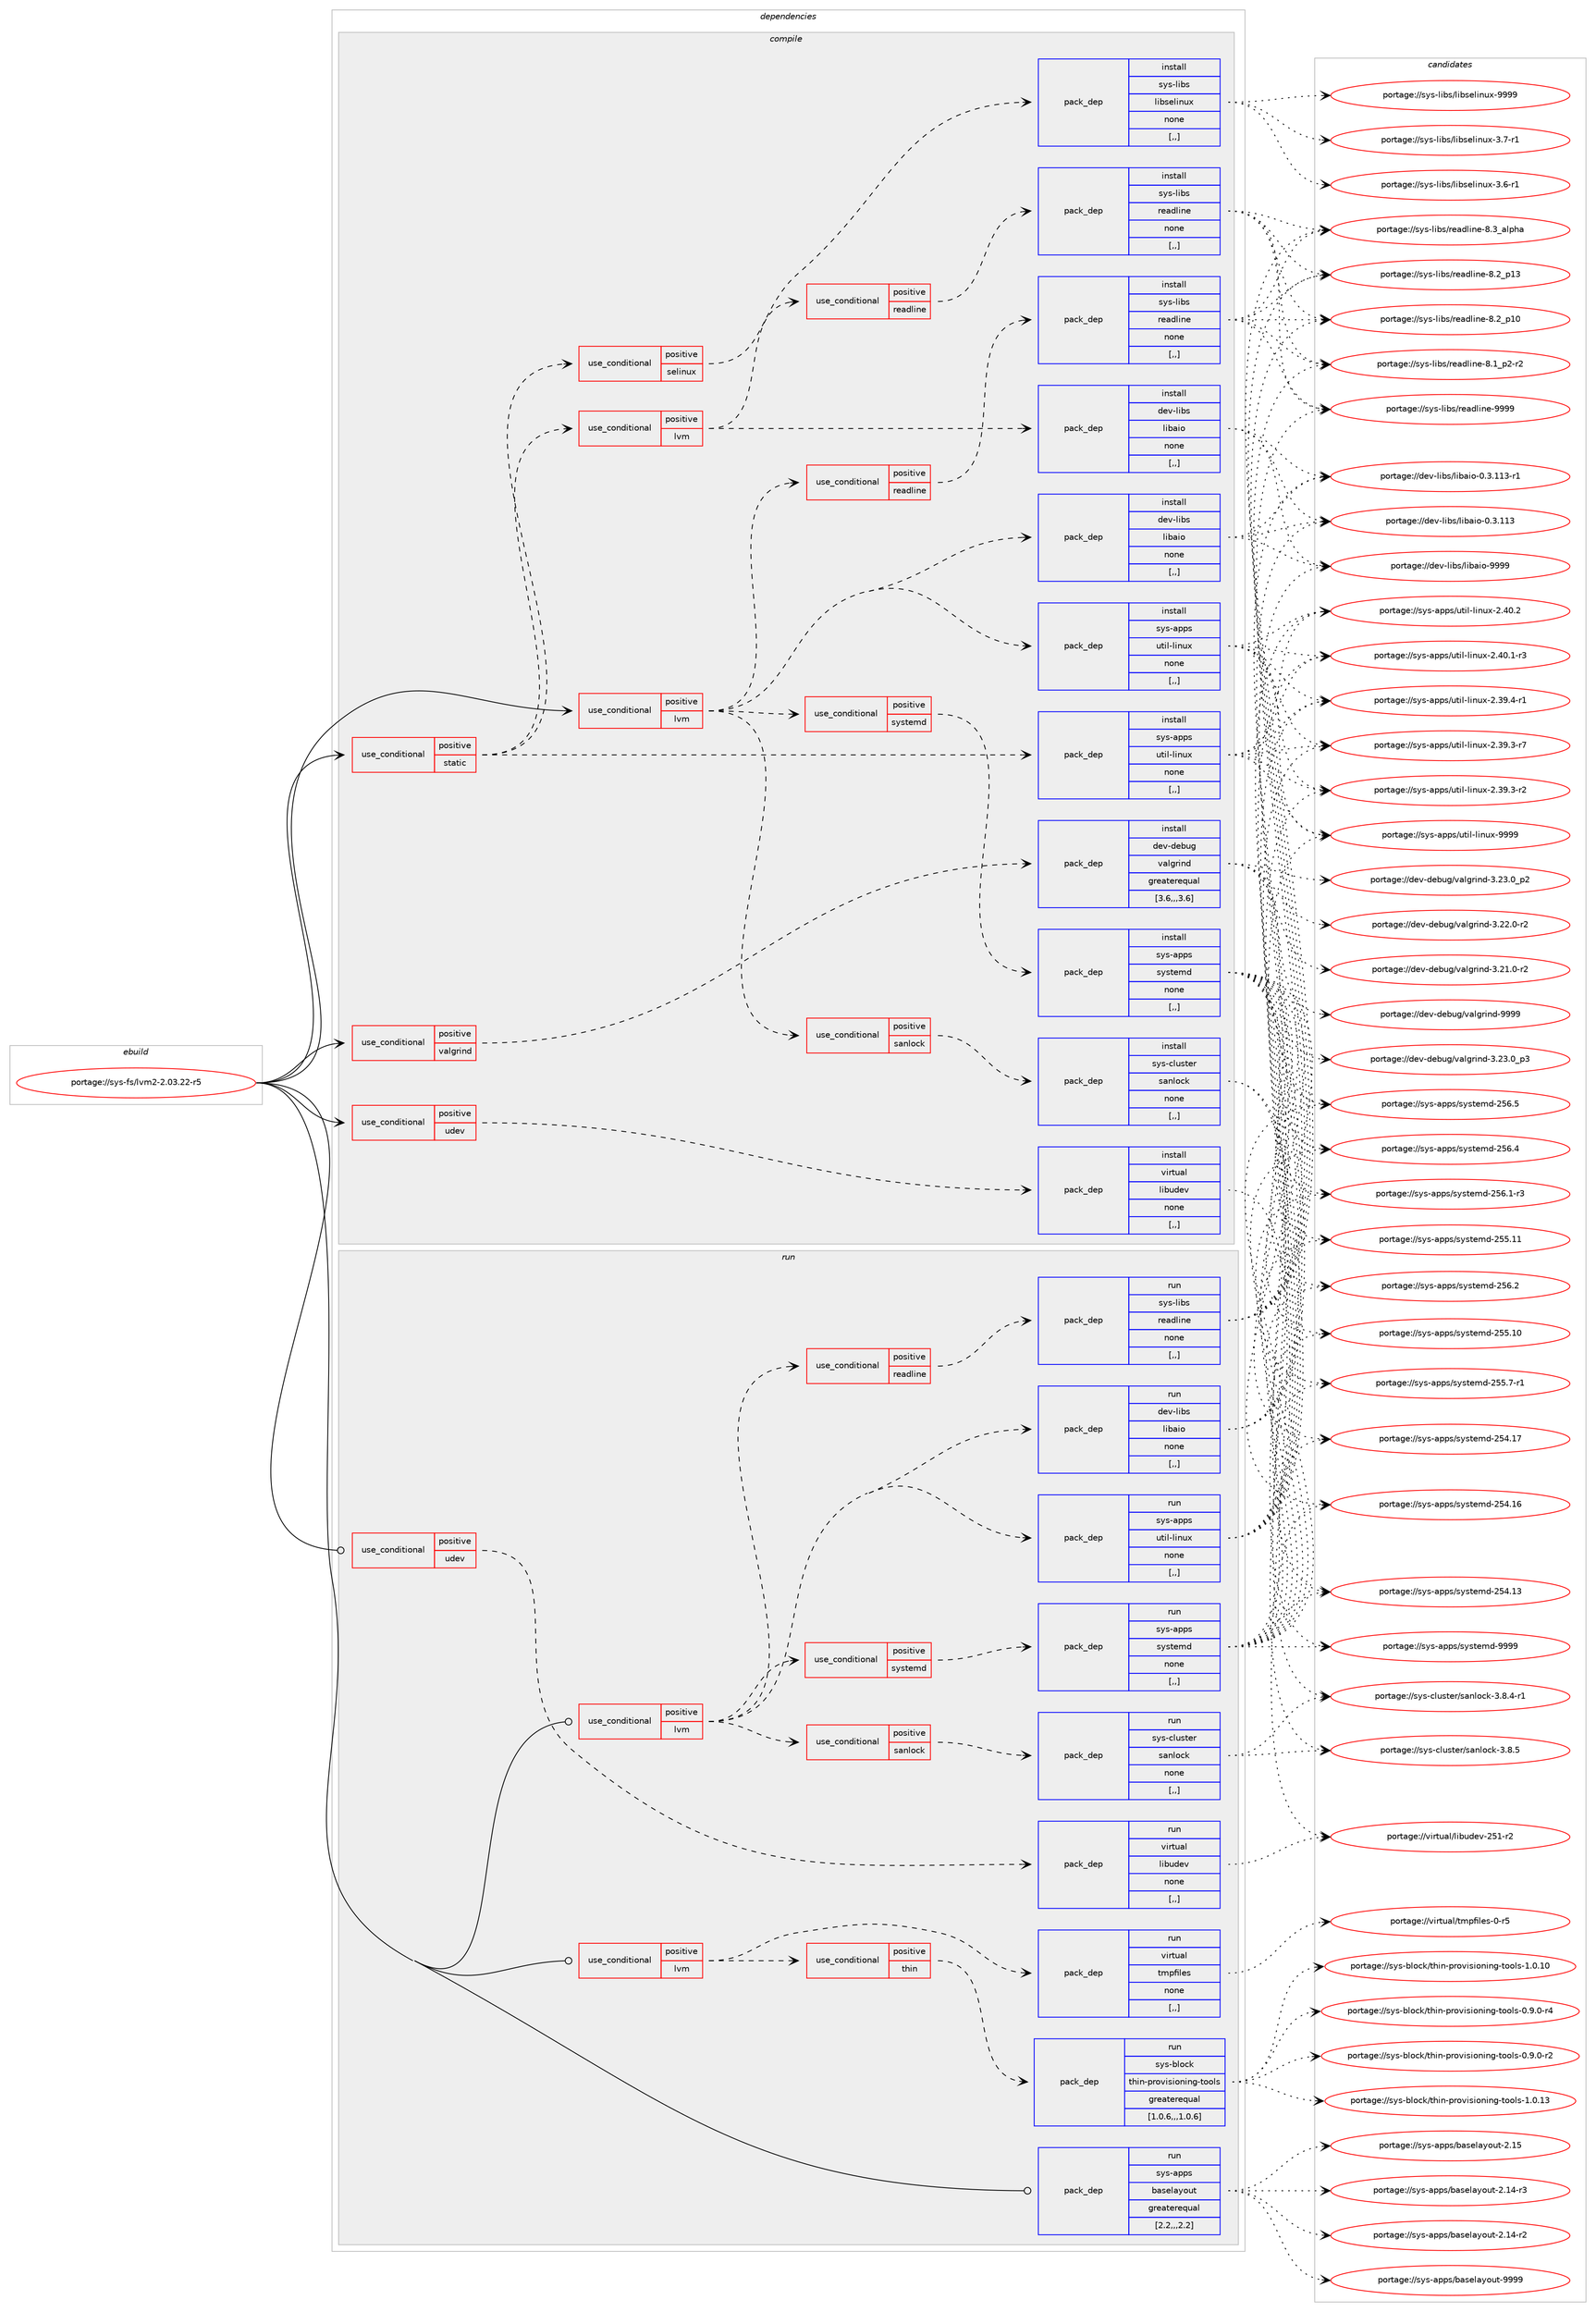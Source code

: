 digraph prolog {

# *************
# Graph options
# *************

newrank=true;
concentrate=true;
compound=true;
graph [rankdir=LR,fontname=Helvetica,fontsize=10,ranksep=1.5];#, ranksep=2.5, nodesep=0.2];
edge  [arrowhead=vee];
node  [fontname=Helvetica,fontsize=10];

# **********
# The ebuild
# **********

subgraph cluster_leftcol {
color=gray;
label=<<i>ebuild</i>>;
id [label="portage://sys-fs/lvm2-2.03.22-r5", color=red, width=4, href="../sys-fs/lvm2-2.03.22-r5.svg"];
}

# ****************
# The dependencies
# ****************

subgraph cluster_midcol {
color=gray;
label=<<i>dependencies</i>>;
subgraph cluster_compile {
fillcolor="#eeeeee";
style=filled;
label=<<i>compile</i>>;
subgraph cond9781 {
dependency26101 [label=<<TABLE BORDER="0" CELLBORDER="1" CELLSPACING="0" CELLPADDING="4"><TR><TD ROWSPAN="3" CELLPADDING="10">use_conditional</TD></TR><TR><TD>positive</TD></TR><TR><TD>lvm</TD></TR></TABLE>>, shape=none, color=red];
subgraph pack16239 {
dependency26102 [label=<<TABLE BORDER="0" CELLBORDER="1" CELLSPACING="0" CELLPADDING="4" WIDTH="220"><TR><TD ROWSPAN="6" CELLPADDING="30">pack_dep</TD></TR><TR><TD WIDTH="110">install</TD></TR><TR><TD>dev-libs</TD></TR><TR><TD>libaio</TD></TR><TR><TD>none</TD></TR><TR><TD>[,,]</TD></TR></TABLE>>, shape=none, color=blue];
}
dependency26101:e -> dependency26102:w [weight=20,style="dashed",arrowhead="vee"];
subgraph pack16240 {
dependency26103 [label=<<TABLE BORDER="0" CELLBORDER="1" CELLSPACING="0" CELLPADDING="4" WIDTH="220"><TR><TD ROWSPAN="6" CELLPADDING="30">pack_dep</TD></TR><TR><TD WIDTH="110">install</TD></TR><TR><TD>sys-apps</TD></TR><TR><TD>util-linux</TD></TR><TR><TD>none</TD></TR><TR><TD>[,,]</TD></TR></TABLE>>, shape=none, color=blue];
}
dependency26101:e -> dependency26103:w [weight=20,style="dashed",arrowhead="vee"];
subgraph cond9782 {
dependency26104 [label=<<TABLE BORDER="0" CELLBORDER="1" CELLSPACING="0" CELLPADDING="4"><TR><TD ROWSPAN="3" CELLPADDING="10">use_conditional</TD></TR><TR><TD>positive</TD></TR><TR><TD>readline</TD></TR></TABLE>>, shape=none, color=red];
subgraph pack16241 {
dependency26105 [label=<<TABLE BORDER="0" CELLBORDER="1" CELLSPACING="0" CELLPADDING="4" WIDTH="220"><TR><TD ROWSPAN="6" CELLPADDING="30">pack_dep</TD></TR><TR><TD WIDTH="110">install</TD></TR><TR><TD>sys-libs</TD></TR><TR><TD>readline</TD></TR><TR><TD>none</TD></TR><TR><TD>[,,]</TD></TR></TABLE>>, shape=none, color=blue];
}
dependency26104:e -> dependency26105:w [weight=20,style="dashed",arrowhead="vee"];
}
dependency26101:e -> dependency26104:w [weight=20,style="dashed",arrowhead="vee"];
subgraph cond9783 {
dependency26106 [label=<<TABLE BORDER="0" CELLBORDER="1" CELLSPACING="0" CELLPADDING="4"><TR><TD ROWSPAN="3" CELLPADDING="10">use_conditional</TD></TR><TR><TD>positive</TD></TR><TR><TD>sanlock</TD></TR></TABLE>>, shape=none, color=red];
subgraph pack16242 {
dependency26107 [label=<<TABLE BORDER="0" CELLBORDER="1" CELLSPACING="0" CELLPADDING="4" WIDTH="220"><TR><TD ROWSPAN="6" CELLPADDING="30">pack_dep</TD></TR><TR><TD WIDTH="110">install</TD></TR><TR><TD>sys-cluster</TD></TR><TR><TD>sanlock</TD></TR><TR><TD>none</TD></TR><TR><TD>[,,]</TD></TR></TABLE>>, shape=none, color=blue];
}
dependency26106:e -> dependency26107:w [weight=20,style="dashed",arrowhead="vee"];
}
dependency26101:e -> dependency26106:w [weight=20,style="dashed",arrowhead="vee"];
subgraph cond9784 {
dependency26108 [label=<<TABLE BORDER="0" CELLBORDER="1" CELLSPACING="0" CELLPADDING="4"><TR><TD ROWSPAN="3" CELLPADDING="10">use_conditional</TD></TR><TR><TD>positive</TD></TR><TR><TD>systemd</TD></TR></TABLE>>, shape=none, color=red];
subgraph pack16243 {
dependency26109 [label=<<TABLE BORDER="0" CELLBORDER="1" CELLSPACING="0" CELLPADDING="4" WIDTH="220"><TR><TD ROWSPAN="6" CELLPADDING="30">pack_dep</TD></TR><TR><TD WIDTH="110">install</TD></TR><TR><TD>sys-apps</TD></TR><TR><TD>systemd</TD></TR><TR><TD>none</TD></TR><TR><TD>[,,]</TD></TR></TABLE>>, shape=none, color=blue];
}
dependency26108:e -> dependency26109:w [weight=20,style="dashed",arrowhead="vee"];
}
dependency26101:e -> dependency26108:w [weight=20,style="dashed",arrowhead="vee"];
}
id:e -> dependency26101:w [weight=20,style="solid",arrowhead="vee"];
subgraph cond9785 {
dependency26110 [label=<<TABLE BORDER="0" CELLBORDER="1" CELLSPACING="0" CELLPADDING="4"><TR><TD ROWSPAN="3" CELLPADDING="10">use_conditional</TD></TR><TR><TD>positive</TD></TR><TR><TD>static</TD></TR></TABLE>>, shape=none, color=red];
subgraph pack16244 {
dependency26111 [label=<<TABLE BORDER="0" CELLBORDER="1" CELLSPACING="0" CELLPADDING="4" WIDTH="220"><TR><TD ROWSPAN="6" CELLPADDING="30">pack_dep</TD></TR><TR><TD WIDTH="110">install</TD></TR><TR><TD>sys-apps</TD></TR><TR><TD>util-linux</TD></TR><TR><TD>none</TD></TR><TR><TD>[,,]</TD></TR></TABLE>>, shape=none, color=blue];
}
dependency26110:e -> dependency26111:w [weight=20,style="dashed",arrowhead="vee"];
subgraph cond9786 {
dependency26112 [label=<<TABLE BORDER="0" CELLBORDER="1" CELLSPACING="0" CELLPADDING="4"><TR><TD ROWSPAN="3" CELLPADDING="10">use_conditional</TD></TR><TR><TD>positive</TD></TR><TR><TD>lvm</TD></TR></TABLE>>, shape=none, color=red];
subgraph pack16245 {
dependency26113 [label=<<TABLE BORDER="0" CELLBORDER="1" CELLSPACING="0" CELLPADDING="4" WIDTH="220"><TR><TD ROWSPAN="6" CELLPADDING="30">pack_dep</TD></TR><TR><TD WIDTH="110">install</TD></TR><TR><TD>dev-libs</TD></TR><TR><TD>libaio</TD></TR><TR><TD>none</TD></TR><TR><TD>[,,]</TD></TR></TABLE>>, shape=none, color=blue];
}
dependency26112:e -> dependency26113:w [weight=20,style="dashed",arrowhead="vee"];
subgraph cond9787 {
dependency26114 [label=<<TABLE BORDER="0" CELLBORDER="1" CELLSPACING="0" CELLPADDING="4"><TR><TD ROWSPAN="3" CELLPADDING="10">use_conditional</TD></TR><TR><TD>positive</TD></TR><TR><TD>readline</TD></TR></TABLE>>, shape=none, color=red];
subgraph pack16246 {
dependency26115 [label=<<TABLE BORDER="0" CELLBORDER="1" CELLSPACING="0" CELLPADDING="4" WIDTH="220"><TR><TD ROWSPAN="6" CELLPADDING="30">pack_dep</TD></TR><TR><TD WIDTH="110">install</TD></TR><TR><TD>sys-libs</TD></TR><TR><TD>readline</TD></TR><TR><TD>none</TD></TR><TR><TD>[,,]</TD></TR></TABLE>>, shape=none, color=blue];
}
dependency26114:e -> dependency26115:w [weight=20,style="dashed",arrowhead="vee"];
}
dependency26112:e -> dependency26114:w [weight=20,style="dashed",arrowhead="vee"];
}
dependency26110:e -> dependency26112:w [weight=20,style="dashed",arrowhead="vee"];
subgraph cond9788 {
dependency26116 [label=<<TABLE BORDER="0" CELLBORDER="1" CELLSPACING="0" CELLPADDING="4"><TR><TD ROWSPAN="3" CELLPADDING="10">use_conditional</TD></TR><TR><TD>positive</TD></TR><TR><TD>selinux</TD></TR></TABLE>>, shape=none, color=red];
subgraph pack16247 {
dependency26117 [label=<<TABLE BORDER="0" CELLBORDER="1" CELLSPACING="0" CELLPADDING="4" WIDTH="220"><TR><TD ROWSPAN="6" CELLPADDING="30">pack_dep</TD></TR><TR><TD WIDTH="110">install</TD></TR><TR><TD>sys-libs</TD></TR><TR><TD>libselinux</TD></TR><TR><TD>none</TD></TR><TR><TD>[,,]</TD></TR></TABLE>>, shape=none, color=blue];
}
dependency26116:e -> dependency26117:w [weight=20,style="dashed",arrowhead="vee"];
}
dependency26110:e -> dependency26116:w [weight=20,style="dashed",arrowhead="vee"];
}
id:e -> dependency26110:w [weight=20,style="solid",arrowhead="vee"];
subgraph cond9789 {
dependency26118 [label=<<TABLE BORDER="0" CELLBORDER="1" CELLSPACING="0" CELLPADDING="4"><TR><TD ROWSPAN="3" CELLPADDING="10">use_conditional</TD></TR><TR><TD>positive</TD></TR><TR><TD>udev</TD></TR></TABLE>>, shape=none, color=red];
subgraph pack16248 {
dependency26119 [label=<<TABLE BORDER="0" CELLBORDER="1" CELLSPACING="0" CELLPADDING="4" WIDTH="220"><TR><TD ROWSPAN="6" CELLPADDING="30">pack_dep</TD></TR><TR><TD WIDTH="110">install</TD></TR><TR><TD>virtual</TD></TR><TR><TD>libudev</TD></TR><TR><TD>none</TD></TR><TR><TD>[,,]</TD></TR></TABLE>>, shape=none, color=blue];
}
dependency26118:e -> dependency26119:w [weight=20,style="dashed",arrowhead="vee"];
}
id:e -> dependency26118:w [weight=20,style="solid",arrowhead="vee"];
subgraph cond9790 {
dependency26120 [label=<<TABLE BORDER="0" CELLBORDER="1" CELLSPACING="0" CELLPADDING="4"><TR><TD ROWSPAN="3" CELLPADDING="10">use_conditional</TD></TR><TR><TD>positive</TD></TR><TR><TD>valgrind</TD></TR></TABLE>>, shape=none, color=red];
subgraph pack16249 {
dependency26121 [label=<<TABLE BORDER="0" CELLBORDER="1" CELLSPACING="0" CELLPADDING="4" WIDTH="220"><TR><TD ROWSPAN="6" CELLPADDING="30">pack_dep</TD></TR><TR><TD WIDTH="110">install</TD></TR><TR><TD>dev-debug</TD></TR><TR><TD>valgrind</TD></TR><TR><TD>greaterequal</TD></TR><TR><TD>[3.6,,,3.6]</TD></TR></TABLE>>, shape=none, color=blue];
}
dependency26120:e -> dependency26121:w [weight=20,style="dashed",arrowhead="vee"];
}
id:e -> dependency26120:w [weight=20,style="solid",arrowhead="vee"];
}
subgraph cluster_compileandrun {
fillcolor="#eeeeee";
style=filled;
label=<<i>compile and run</i>>;
}
subgraph cluster_run {
fillcolor="#eeeeee";
style=filled;
label=<<i>run</i>>;
subgraph cond9791 {
dependency26122 [label=<<TABLE BORDER="0" CELLBORDER="1" CELLSPACING="0" CELLPADDING="4"><TR><TD ROWSPAN="3" CELLPADDING="10">use_conditional</TD></TR><TR><TD>positive</TD></TR><TR><TD>lvm</TD></TR></TABLE>>, shape=none, color=red];
subgraph pack16250 {
dependency26123 [label=<<TABLE BORDER="0" CELLBORDER="1" CELLSPACING="0" CELLPADDING="4" WIDTH="220"><TR><TD ROWSPAN="6" CELLPADDING="30">pack_dep</TD></TR><TR><TD WIDTH="110">run</TD></TR><TR><TD>dev-libs</TD></TR><TR><TD>libaio</TD></TR><TR><TD>none</TD></TR><TR><TD>[,,]</TD></TR></TABLE>>, shape=none, color=blue];
}
dependency26122:e -> dependency26123:w [weight=20,style="dashed",arrowhead="vee"];
subgraph pack16251 {
dependency26124 [label=<<TABLE BORDER="0" CELLBORDER="1" CELLSPACING="0" CELLPADDING="4" WIDTH="220"><TR><TD ROWSPAN="6" CELLPADDING="30">pack_dep</TD></TR><TR><TD WIDTH="110">run</TD></TR><TR><TD>sys-apps</TD></TR><TR><TD>util-linux</TD></TR><TR><TD>none</TD></TR><TR><TD>[,,]</TD></TR></TABLE>>, shape=none, color=blue];
}
dependency26122:e -> dependency26124:w [weight=20,style="dashed",arrowhead="vee"];
subgraph cond9792 {
dependency26125 [label=<<TABLE BORDER="0" CELLBORDER="1" CELLSPACING="0" CELLPADDING="4"><TR><TD ROWSPAN="3" CELLPADDING="10">use_conditional</TD></TR><TR><TD>positive</TD></TR><TR><TD>readline</TD></TR></TABLE>>, shape=none, color=red];
subgraph pack16252 {
dependency26126 [label=<<TABLE BORDER="0" CELLBORDER="1" CELLSPACING="0" CELLPADDING="4" WIDTH="220"><TR><TD ROWSPAN="6" CELLPADDING="30">pack_dep</TD></TR><TR><TD WIDTH="110">run</TD></TR><TR><TD>sys-libs</TD></TR><TR><TD>readline</TD></TR><TR><TD>none</TD></TR><TR><TD>[,,]</TD></TR></TABLE>>, shape=none, color=blue];
}
dependency26125:e -> dependency26126:w [weight=20,style="dashed",arrowhead="vee"];
}
dependency26122:e -> dependency26125:w [weight=20,style="dashed",arrowhead="vee"];
subgraph cond9793 {
dependency26127 [label=<<TABLE BORDER="0" CELLBORDER="1" CELLSPACING="0" CELLPADDING="4"><TR><TD ROWSPAN="3" CELLPADDING="10">use_conditional</TD></TR><TR><TD>positive</TD></TR><TR><TD>sanlock</TD></TR></TABLE>>, shape=none, color=red];
subgraph pack16253 {
dependency26128 [label=<<TABLE BORDER="0" CELLBORDER="1" CELLSPACING="0" CELLPADDING="4" WIDTH="220"><TR><TD ROWSPAN="6" CELLPADDING="30">pack_dep</TD></TR><TR><TD WIDTH="110">run</TD></TR><TR><TD>sys-cluster</TD></TR><TR><TD>sanlock</TD></TR><TR><TD>none</TD></TR><TR><TD>[,,]</TD></TR></TABLE>>, shape=none, color=blue];
}
dependency26127:e -> dependency26128:w [weight=20,style="dashed",arrowhead="vee"];
}
dependency26122:e -> dependency26127:w [weight=20,style="dashed",arrowhead="vee"];
subgraph cond9794 {
dependency26129 [label=<<TABLE BORDER="0" CELLBORDER="1" CELLSPACING="0" CELLPADDING="4"><TR><TD ROWSPAN="3" CELLPADDING="10">use_conditional</TD></TR><TR><TD>positive</TD></TR><TR><TD>systemd</TD></TR></TABLE>>, shape=none, color=red];
subgraph pack16254 {
dependency26130 [label=<<TABLE BORDER="0" CELLBORDER="1" CELLSPACING="0" CELLPADDING="4" WIDTH="220"><TR><TD ROWSPAN="6" CELLPADDING="30">pack_dep</TD></TR><TR><TD WIDTH="110">run</TD></TR><TR><TD>sys-apps</TD></TR><TR><TD>systemd</TD></TR><TR><TD>none</TD></TR><TR><TD>[,,]</TD></TR></TABLE>>, shape=none, color=blue];
}
dependency26129:e -> dependency26130:w [weight=20,style="dashed",arrowhead="vee"];
}
dependency26122:e -> dependency26129:w [weight=20,style="dashed",arrowhead="vee"];
}
id:e -> dependency26122:w [weight=20,style="solid",arrowhead="odot"];
subgraph cond9795 {
dependency26131 [label=<<TABLE BORDER="0" CELLBORDER="1" CELLSPACING="0" CELLPADDING="4"><TR><TD ROWSPAN="3" CELLPADDING="10">use_conditional</TD></TR><TR><TD>positive</TD></TR><TR><TD>lvm</TD></TR></TABLE>>, shape=none, color=red];
subgraph pack16255 {
dependency26132 [label=<<TABLE BORDER="0" CELLBORDER="1" CELLSPACING="0" CELLPADDING="4" WIDTH="220"><TR><TD ROWSPAN="6" CELLPADDING="30">pack_dep</TD></TR><TR><TD WIDTH="110">run</TD></TR><TR><TD>virtual</TD></TR><TR><TD>tmpfiles</TD></TR><TR><TD>none</TD></TR><TR><TD>[,,]</TD></TR></TABLE>>, shape=none, color=blue];
}
dependency26131:e -> dependency26132:w [weight=20,style="dashed",arrowhead="vee"];
subgraph cond9796 {
dependency26133 [label=<<TABLE BORDER="0" CELLBORDER="1" CELLSPACING="0" CELLPADDING="4"><TR><TD ROWSPAN="3" CELLPADDING="10">use_conditional</TD></TR><TR><TD>positive</TD></TR><TR><TD>thin</TD></TR></TABLE>>, shape=none, color=red];
subgraph pack16256 {
dependency26134 [label=<<TABLE BORDER="0" CELLBORDER="1" CELLSPACING="0" CELLPADDING="4" WIDTH="220"><TR><TD ROWSPAN="6" CELLPADDING="30">pack_dep</TD></TR><TR><TD WIDTH="110">run</TD></TR><TR><TD>sys-block</TD></TR><TR><TD>thin-provisioning-tools</TD></TR><TR><TD>greaterequal</TD></TR><TR><TD>[1.0.6,,,1.0.6]</TD></TR></TABLE>>, shape=none, color=blue];
}
dependency26133:e -> dependency26134:w [weight=20,style="dashed",arrowhead="vee"];
}
dependency26131:e -> dependency26133:w [weight=20,style="dashed",arrowhead="vee"];
}
id:e -> dependency26131:w [weight=20,style="solid",arrowhead="odot"];
subgraph cond9797 {
dependency26135 [label=<<TABLE BORDER="0" CELLBORDER="1" CELLSPACING="0" CELLPADDING="4"><TR><TD ROWSPAN="3" CELLPADDING="10">use_conditional</TD></TR><TR><TD>positive</TD></TR><TR><TD>udev</TD></TR></TABLE>>, shape=none, color=red];
subgraph pack16257 {
dependency26136 [label=<<TABLE BORDER="0" CELLBORDER="1" CELLSPACING="0" CELLPADDING="4" WIDTH="220"><TR><TD ROWSPAN="6" CELLPADDING="30">pack_dep</TD></TR><TR><TD WIDTH="110">run</TD></TR><TR><TD>virtual</TD></TR><TR><TD>libudev</TD></TR><TR><TD>none</TD></TR><TR><TD>[,,]</TD></TR></TABLE>>, shape=none, color=blue];
}
dependency26135:e -> dependency26136:w [weight=20,style="dashed",arrowhead="vee"];
}
id:e -> dependency26135:w [weight=20,style="solid",arrowhead="odot"];
subgraph pack16258 {
dependency26137 [label=<<TABLE BORDER="0" CELLBORDER="1" CELLSPACING="0" CELLPADDING="4" WIDTH="220"><TR><TD ROWSPAN="6" CELLPADDING="30">pack_dep</TD></TR><TR><TD WIDTH="110">run</TD></TR><TR><TD>sys-apps</TD></TR><TR><TD>baselayout</TD></TR><TR><TD>greaterequal</TD></TR><TR><TD>[2.2,,,2.2]</TD></TR></TABLE>>, shape=none, color=blue];
}
id:e -> dependency26137:w [weight=20,style="solid",arrowhead="odot"];
}
}

# **************
# The candidates
# **************

subgraph cluster_choices {
rank=same;
color=gray;
label=<<i>candidates</i>>;

subgraph choice16239 {
color=black;
nodesep=1;
choice10010111845108105981154710810598971051114557575757 [label="portage://dev-libs/libaio-9999", color=red, width=4,href="../dev-libs/libaio-9999.svg"];
choice100101118451081059811547108105989710511145484651464949514511449 [label="portage://dev-libs/libaio-0.3.113-r1", color=red, width=4,href="../dev-libs/libaio-0.3.113-r1.svg"];
choice10010111845108105981154710810598971051114548465146494951 [label="portage://dev-libs/libaio-0.3.113", color=red, width=4,href="../dev-libs/libaio-0.3.113.svg"];
dependency26102:e -> choice10010111845108105981154710810598971051114557575757:w [style=dotted,weight="100"];
dependency26102:e -> choice100101118451081059811547108105989710511145484651464949514511449:w [style=dotted,weight="100"];
dependency26102:e -> choice10010111845108105981154710810598971051114548465146494951:w [style=dotted,weight="100"];
}
subgraph choice16240 {
color=black;
nodesep=1;
choice115121115459711211211547117116105108451081051101171204557575757 [label="portage://sys-apps/util-linux-9999", color=red, width=4,href="../sys-apps/util-linux-9999.svg"];
choice1151211154597112112115471171161051084510810511011712045504652484650 [label="portage://sys-apps/util-linux-2.40.2", color=red, width=4,href="../sys-apps/util-linux-2.40.2.svg"];
choice11512111545971121121154711711610510845108105110117120455046524846494511451 [label="portage://sys-apps/util-linux-2.40.1-r3", color=red, width=4,href="../sys-apps/util-linux-2.40.1-r3.svg"];
choice11512111545971121121154711711610510845108105110117120455046515746524511449 [label="portage://sys-apps/util-linux-2.39.4-r1", color=red, width=4,href="../sys-apps/util-linux-2.39.4-r1.svg"];
choice11512111545971121121154711711610510845108105110117120455046515746514511455 [label="portage://sys-apps/util-linux-2.39.3-r7", color=red, width=4,href="../sys-apps/util-linux-2.39.3-r7.svg"];
choice11512111545971121121154711711610510845108105110117120455046515746514511450 [label="portage://sys-apps/util-linux-2.39.3-r2", color=red, width=4,href="../sys-apps/util-linux-2.39.3-r2.svg"];
dependency26103:e -> choice115121115459711211211547117116105108451081051101171204557575757:w [style=dotted,weight="100"];
dependency26103:e -> choice1151211154597112112115471171161051084510810511011712045504652484650:w [style=dotted,weight="100"];
dependency26103:e -> choice11512111545971121121154711711610510845108105110117120455046524846494511451:w [style=dotted,weight="100"];
dependency26103:e -> choice11512111545971121121154711711610510845108105110117120455046515746524511449:w [style=dotted,weight="100"];
dependency26103:e -> choice11512111545971121121154711711610510845108105110117120455046515746514511455:w [style=dotted,weight="100"];
dependency26103:e -> choice11512111545971121121154711711610510845108105110117120455046515746514511450:w [style=dotted,weight="100"];
}
subgraph choice16241 {
color=black;
nodesep=1;
choice115121115451081059811547114101971001081051101014557575757 [label="portage://sys-libs/readline-9999", color=red, width=4,href="../sys-libs/readline-9999.svg"];
choice1151211154510810598115471141019710010810511010145564651959710811210497 [label="portage://sys-libs/readline-8.3_alpha", color=red, width=4,href="../sys-libs/readline-8.3_alpha.svg"];
choice1151211154510810598115471141019710010810511010145564650951124951 [label="portage://sys-libs/readline-8.2_p13", color=red, width=4,href="../sys-libs/readline-8.2_p13.svg"];
choice1151211154510810598115471141019710010810511010145564650951124948 [label="portage://sys-libs/readline-8.2_p10", color=red, width=4,href="../sys-libs/readline-8.2_p10.svg"];
choice115121115451081059811547114101971001081051101014556464995112504511450 [label="portage://sys-libs/readline-8.1_p2-r2", color=red, width=4,href="../sys-libs/readline-8.1_p2-r2.svg"];
dependency26105:e -> choice115121115451081059811547114101971001081051101014557575757:w [style=dotted,weight="100"];
dependency26105:e -> choice1151211154510810598115471141019710010810511010145564651959710811210497:w [style=dotted,weight="100"];
dependency26105:e -> choice1151211154510810598115471141019710010810511010145564650951124951:w [style=dotted,weight="100"];
dependency26105:e -> choice1151211154510810598115471141019710010810511010145564650951124948:w [style=dotted,weight="100"];
dependency26105:e -> choice115121115451081059811547114101971001081051101014556464995112504511450:w [style=dotted,weight="100"];
}
subgraph choice16242 {
color=black;
nodesep=1;
choice1151211154599108117115116101114471159711010811199107455146564653 [label="portage://sys-cluster/sanlock-3.8.5", color=red, width=4,href="../sys-cluster/sanlock-3.8.5.svg"];
choice11512111545991081171151161011144711597110108111991074551465646524511449 [label="portage://sys-cluster/sanlock-3.8.4-r1", color=red, width=4,href="../sys-cluster/sanlock-3.8.4-r1.svg"];
dependency26107:e -> choice1151211154599108117115116101114471159711010811199107455146564653:w [style=dotted,weight="100"];
dependency26107:e -> choice11512111545991081171151161011144711597110108111991074551465646524511449:w [style=dotted,weight="100"];
}
subgraph choice16243 {
color=black;
nodesep=1;
choice1151211154597112112115471151211151161011091004557575757 [label="portage://sys-apps/systemd-9999", color=red, width=4,href="../sys-apps/systemd-9999.svg"];
choice115121115459711211211547115121115116101109100455053544653 [label="portage://sys-apps/systemd-256.5", color=red, width=4,href="../sys-apps/systemd-256.5.svg"];
choice115121115459711211211547115121115116101109100455053544652 [label="portage://sys-apps/systemd-256.4", color=red, width=4,href="../sys-apps/systemd-256.4.svg"];
choice115121115459711211211547115121115116101109100455053544650 [label="portage://sys-apps/systemd-256.2", color=red, width=4,href="../sys-apps/systemd-256.2.svg"];
choice1151211154597112112115471151211151161011091004550535446494511451 [label="portage://sys-apps/systemd-256.1-r3", color=red, width=4,href="../sys-apps/systemd-256.1-r3.svg"];
choice11512111545971121121154711512111511610110910045505353464949 [label="portage://sys-apps/systemd-255.11", color=red, width=4,href="../sys-apps/systemd-255.11.svg"];
choice11512111545971121121154711512111511610110910045505353464948 [label="portage://sys-apps/systemd-255.10", color=red, width=4,href="../sys-apps/systemd-255.10.svg"];
choice1151211154597112112115471151211151161011091004550535346554511449 [label="portage://sys-apps/systemd-255.7-r1", color=red, width=4,href="../sys-apps/systemd-255.7-r1.svg"];
choice11512111545971121121154711512111511610110910045505352464955 [label="portage://sys-apps/systemd-254.17", color=red, width=4,href="../sys-apps/systemd-254.17.svg"];
choice11512111545971121121154711512111511610110910045505352464954 [label="portage://sys-apps/systemd-254.16", color=red, width=4,href="../sys-apps/systemd-254.16.svg"];
choice11512111545971121121154711512111511610110910045505352464951 [label="portage://sys-apps/systemd-254.13", color=red, width=4,href="../sys-apps/systemd-254.13.svg"];
dependency26109:e -> choice1151211154597112112115471151211151161011091004557575757:w [style=dotted,weight="100"];
dependency26109:e -> choice115121115459711211211547115121115116101109100455053544653:w [style=dotted,weight="100"];
dependency26109:e -> choice115121115459711211211547115121115116101109100455053544652:w [style=dotted,weight="100"];
dependency26109:e -> choice115121115459711211211547115121115116101109100455053544650:w [style=dotted,weight="100"];
dependency26109:e -> choice1151211154597112112115471151211151161011091004550535446494511451:w [style=dotted,weight="100"];
dependency26109:e -> choice11512111545971121121154711512111511610110910045505353464949:w [style=dotted,weight="100"];
dependency26109:e -> choice11512111545971121121154711512111511610110910045505353464948:w [style=dotted,weight="100"];
dependency26109:e -> choice1151211154597112112115471151211151161011091004550535346554511449:w [style=dotted,weight="100"];
dependency26109:e -> choice11512111545971121121154711512111511610110910045505352464955:w [style=dotted,weight="100"];
dependency26109:e -> choice11512111545971121121154711512111511610110910045505352464954:w [style=dotted,weight="100"];
dependency26109:e -> choice11512111545971121121154711512111511610110910045505352464951:w [style=dotted,weight="100"];
}
subgraph choice16244 {
color=black;
nodesep=1;
choice115121115459711211211547117116105108451081051101171204557575757 [label="portage://sys-apps/util-linux-9999", color=red, width=4,href="../sys-apps/util-linux-9999.svg"];
choice1151211154597112112115471171161051084510810511011712045504652484650 [label="portage://sys-apps/util-linux-2.40.2", color=red, width=4,href="../sys-apps/util-linux-2.40.2.svg"];
choice11512111545971121121154711711610510845108105110117120455046524846494511451 [label="portage://sys-apps/util-linux-2.40.1-r3", color=red, width=4,href="../sys-apps/util-linux-2.40.1-r3.svg"];
choice11512111545971121121154711711610510845108105110117120455046515746524511449 [label="portage://sys-apps/util-linux-2.39.4-r1", color=red, width=4,href="../sys-apps/util-linux-2.39.4-r1.svg"];
choice11512111545971121121154711711610510845108105110117120455046515746514511455 [label="portage://sys-apps/util-linux-2.39.3-r7", color=red, width=4,href="../sys-apps/util-linux-2.39.3-r7.svg"];
choice11512111545971121121154711711610510845108105110117120455046515746514511450 [label="portage://sys-apps/util-linux-2.39.3-r2", color=red, width=4,href="../sys-apps/util-linux-2.39.3-r2.svg"];
dependency26111:e -> choice115121115459711211211547117116105108451081051101171204557575757:w [style=dotted,weight="100"];
dependency26111:e -> choice1151211154597112112115471171161051084510810511011712045504652484650:w [style=dotted,weight="100"];
dependency26111:e -> choice11512111545971121121154711711610510845108105110117120455046524846494511451:w [style=dotted,weight="100"];
dependency26111:e -> choice11512111545971121121154711711610510845108105110117120455046515746524511449:w [style=dotted,weight="100"];
dependency26111:e -> choice11512111545971121121154711711610510845108105110117120455046515746514511455:w [style=dotted,weight="100"];
dependency26111:e -> choice11512111545971121121154711711610510845108105110117120455046515746514511450:w [style=dotted,weight="100"];
}
subgraph choice16245 {
color=black;
nodesep=1;
choice10010111845108105981154710810598971051114557575757 [label="portage://dev-libs/libaio-9999", color=red, width=4,href="../dev-libs/libaio-9999.svg"];
choice100101118451081059811547108105989710511145484651464949514511449 [label="portage://dev-libs/libaio-0.3.113-r1", color=red, width=4,href="../dev-libs/libaio-0.3.113-r1.svg"];
choice10010111845108105981154710810598971051114548465146494951 [label="portage://dev-libs/libaio-0.3.113", color=red, width=4,href="../dev-libs/libaio-0.3.113.svg"];
dependency26113:e -> choice10010111845108105981154710810598971051114557575757:w [style=dotted,weight="100"];
dependency26113:e -> choice100101118451081059811547108105989710511145484651464949514511449:w [style=dotted,weight="100"];
dependency26113:e -> choice10010111845108105981154710810598971051114548465146494951:w [style=dotted,weight="100"];
}
subgraph choice16246 {
color=black;
nodesep=1;
choice115121115451081059811547114101971001081051101014557575757 [label="portage://sys-libs/readline-9999", color=red, width=4,href="../sys-libs/readline-9999.svg"];
choice1151211154510810598115471141019710010810511010145564651959710811210497 [label="portage://sys-libs/readline-8.3_alpha", color=red, width=4,href="../sys-libs/readline-8.3_alpha.svg"];
choice1151211154510810598115471141019710010810511010145564650951124951 [label="portage://sys-libs/readline-8.2_p13", color=red, width=4,href="../sys-libs/readline-8.2_p13.svg"];
choice1151211154510810598115471141019710010810511010145564650951124948 [label="portage://sys-libs/readline-8.2_p10", color=red, width=4,href="../sys-libs/readline-8.2_p10.svg"];
choice115121115451081059811547114101971001081051101014556464995112504511450 [label="portage://sys-libs/readline-8.1_p2-r2", color=red, width=4,href="../sys-libs/readline-8.1_p2-r2.svg"];
dependency26115:e -> choice115121115451081059811547114101971001081051101014557575757:w [style=dotted,weight="100"];
dependency26115:e -> choice1151211154510810598115471141019710010810511010145564651959710811210497:w [style=dotted,weight="100"];
dependency26115:e -> choice1151211154510810598115471141019710010810511010145564650951124951:w [style=dotted,weight="100"];
dependency26115:e -> choice1151211154510810598115471141019710010810511010145564650951124948:w [style=dotted,weight="100"];
dependency26115:e -> choice115121115451081059811547114101971001081051101014556464995112504511450:w [style=dotted,weight="100"];
}
subgraph choice16247 {
color=black;
nodesep=1;
choice115121115451081059811547108105981151011081051101171204557575757 [label="portage://sys-libs/libselinux-9999", color=red, width=4,href="../sys-libs/libselinux-9999.svg"];
choice11512111545108105981154710810598115101108105110117120455146554511449 [label="portage://sys-libs/libselinux-3.7-r1", color=red, width=4,href="../sys-libs/libselinux-3.7-r1.svg"];
choice11512111545108105981154710810598115101108105110117120455146544511449 [label="portage://sys-libs/libselinux-3.6-r1", color=red, width=4,href="../sys-libs/libselinux-3.6-r1.svg"];
dependency26117:e -> choice115121115451081059811547108105981151011081051101171204557575757:w [style=dotted,weight="100"];
dependency26117:e -> choice11512111545108105981154710810598115101108105110117120455146554511449:w [style=dotted,weight="100"];
dependency26117:e -> choice11512111545108105981154710810598115101108105110117120455146544511449:w [style=dotted,weight="100"];
}
subgraph choice16248 {
color=black;
nodesep=1;
choice118105114116117971084710810598117100101118455053494511450 [label="portage://virtual/libudev-251-r2", color=red, width=4,href="../virtual/libudev-251-r2.svg"];
dependency26119:e -> choice118105114116117971084710810598117100101118455053494511450:w [style=dotted,weight="100"];
}
subgraph choice16249 {
color=black;
nodesep=1;
choice100101118451001019811710347118971081031141051101004557575757 [label="portage://dev-debug/valgrind-9999", color=red, width=4,href="../dev-debug/valgrind-9999.svg"];
choice10010111845100101981171034711897108103114105110100455146505146489511251 [label="portage://dev-debug/valgrind-3.23.0_p3", color=red, width=4,href="../dev-debug/valgrind-3.23.0_p3.svg"];
choice10010111845100101981171034711897108103114105110100455146505146489511250 [label="portage://dev-debug/valgrind-3.23.0_p2", color=red, width=4,href="../dev-debug/valgrind-3.23.0_p2.svg"];
choice10010111845100101981171034711897108103114105110100455146505046484511450 [label="portage://dev-debug/valgrind-3.22.0-r2", color=red, width=4,href="../dev-debug/valgrind-3.22.0-r2.svg"];
choice10010111845100101981171034711897108103114105110100455146504946484511450 [label="portage://dev-debug/valgrind-3.21.0-r2", color=red, width=4,href="../dev-debug/valgrind-3.21.0-r2.svg"];
dependency26121:e -> choice100101118451001019811710347118971081031141051101004557575757:w [style=dotted,weight="100"];
dependency26121:e -> choice10010111845100101981171034711897108103114105110100455146505146489511251:w [style=dotted,weight="100"];
dependency26121:e -> choice10010111845100101981171034711897108103114105110100455146505146489511250:w [style=dotted,weight="100"];
dependency26121:e -> choice10010111845100101981171034711897108103114105110100455146505046484511450:w [style=dotted,weight="100"];
dependency26121:e -> choice10010111845100101981171034711897108103114105110100455146504946484511450:w [style=dotted,weight="100"];
}
subgraph choice16250 {
color=black;
nodesep=1;
choice10010111845108105981154710810598971051114557575757 [label="portage://dev-libs/libaio-9999", color=red, width=4,href="../dev-libs/libaio-9999.svg"];
choice100101118451081059811547108105989710511145484651464949514511449 [label="portage://dev-libs/libaio-0.3.113-r1", color=red, width=4,href="../dev-libs/libaio-0.3.113-r1.svg"];
choice10010111845108105981154710810598971051114548465146494951 [label="portage://dev-libs/libaio-0.3.113", color=red, width=4,href="../dev-libs/libaio-0.3.113.svg"];
dependency26123:e -> choice10010111845108105981154710810598971051114557575757:w [style=dotted,weight="100"];
dependency26123:e -> choice100101118451081059811547108105989710511145484651464949514511449:w [style=dotted,weight="100"];
dependency26123:e -> choice10010111845108105981154710810598971051114548465146494951:w [style=dotted,weight="100"];
}
subgraph choice16251 {
color=black;
nodesep=1;
choice115121115459711211211547117116105108451081051101171204557575757 [label="portage://sys-apps/util-linux-9999", color=red, width=4,href="../sys-apps/util-linux-9999.svg"];
choice1151211154597112112115471171161051084510810511011712045504652484650 [label="portage://sys-apps/util-linux-2.40.2", color=red, width=4,href="../sys-apps/util-linux-2.40.2.svg"];
choice11512111545971121121154711711610510845108105110117120455046524846494511451 [label="portage://sys-apps/util-linux-2.40.1-r3", color=red, width=4,href="../sys-apps/util-linux-2.40.1-r3.svg"];
choice11512111545971121121154711711610510845108105110117120455046515746524511449 [label="portage://sys-apps/util-linux-2.39.4-r1", color=red, width=4,href="../sys-apps/util-linux-2.39.4-r1.svg"];
choice11512111545971121121154711711610510845108105110117120455046515746514511455 [label="portage://sys-apps/util-linux-2.39.3-r7", color=red, width=4,href="../sys-apps/util-linux-2.39.3-r7.svg"];
choice11512111545971121121154711711610510845108105110117120455046515746514511450 [label="portage://sys-apps/util-linux-2.39.3-r2", color=red, width=4,href="../sys-apps/util-linux-2.39.3-r2.svg"];
dependency26124:e -> choice115121115459711211211547117116105108451081051101171204557575757:w [style=dotted,weight="100"];
dependency26124:e -> choice1151211154597112112115471171161051084510810511011712045504652484650:w [style=dotted,weight="100"];
dependency26124:e -> choice11512111545971121121154711711610510845108105110117120455046524846494511451:w [style=dotted,weight="100"];
dependency26124:e -> choice11512111545971121121154711711610510845108105110117120455046515746524511449:w [style=dotted,weight="100"];
dependency26124:e -> choice11512111545971121121154711711610510845108105110117120455046515746514511455:w [style=dotted,weight="100"];
dependency26124:e -> choice11512111545971121121154711711610510845108105110117120455046515746514511450:w [style=dotted,weight="100"];
}
subgraph choice16252 {
color=black;
nodesep=1;
choice115121115451081059811547114101971001081051101014557575757 [label="portage://sys-libs/readline-9999", color=red, width=4,href="../sys-libs/readline-9999.svg"];
choice1151211154510810598115471141019710010810511010145564651959710811210497 [label="portage://sys-libs/readline-8.3_alpha", color=red, width=4,href="../sys-libs/readline-8.3_alpha.svg"];
choice1151211154510810598115471141019710010810511010145564650951124951 [label="portage://sys-libs/readline-8.2_p13", color=red, width=4,href="../sys-libs/readline-8.2_p13.svg"];
choice1151211154510810598115471141019710010810511010145564650951124948 [label="portage://sys-libs/readline-8.2_p10", color=red, width=4,href="../sys-libs/readline-8.2_p10.svg"];
choice115121115451081059811547114101971001081051101014556464995112504511450 [label="portage://sys-libs/readline-8.1_p2-r2", color=red, width=4,href="../sys-libs/readline-8.1_p2-r2.svg"];
dependency26126:e -> choice115121115451081059811547114101971001081051101014557575757:w [style=dotted,weight="100"];
dependency26126:e -> choice1151211154510810598115471141019710010810511010145564651959710811210497:w [style=dotted,weight="100"];
dependency26126:e -> choice1151211154510810598115471141019710010810511010145564650951124951:w [style=dotted,weight="100"];
dependency26126:e -> choice1151211154510810598115471141019710010810511010145564650951124948:w [style=dotted,weight="100"];
dependency26126:e -> choice115121115451081059811547114101971001081051101014556464995112504511450:w [style=dotted,weight="100"];
}
subgraph choice16253 {
color=black;
nodesep=1;
choice1151211154599108117115116101114471159711010811199107455146564653 [label="portage://sys-cluster/sanlock-3.8.5", color=red, width=4,href="../sys-cluster/sanlock-3.8.5.svg"];
choice11512111545991081171151161011144711597110108111991074551465646524511449 [label="portage://sys-cluster/sanlock-3.8.4-r1", color=red, width=4,href="../sys-cluster/sanlock-3.8.4-r1.svg"];
dependency26128:e -> choice1151211154599108117115116101114471159711010811199107455146564653:w [style=dotted,weight="100"];
dependency26128:e -> choice11512111545991081171151161011144711597110108111991074551465646524511449:w [style=dotted,weight="100"];
}
subgraph choice16254 {
color=black;
nodesep=1;
choice1151211154597112112115471151211151161011091004557575757 [label="portage://sys-apps/systemd-9999", color=red, width=4,href="../sys-apps/systemd-9999.svg"];
choice115121115459711211211547115121115116101109100455053544653 [label="portage://sys-apps/systemd-256.5", color=red, width=4,href="../sys-apps/systemd-256.5.svg"];
choice115121115459711211211547115121115116101109100455053544652 [label="portage://sys-apps/systemd-256.4", color=red, width=4,href="../sys-apps/systemd-256.4.svg"];
choice115121115459711211211547115121115116101109100455053544650 [label="portage://sys-apps/systemd-256.2", color=red, width=4,href="../sys-apps/systemd-256.2.svg"];
choice1151211154597112112115471151211151161011091004550535446494511451 [label="portage://sys-apps/systemd-256.1-r3", color=red, width=4,href="../sys-apps/systemd-256.1-r3.svg"];
choice11512111545971121121154711512111511610110910045505353464949 [label="portage://sys-apps/systemd-255.11", color=red, width=4,href="../sys-apps/systemd-255.11.svg"];
choice11512111545971121121154711512111511610110910045505353464948 [label="portage://sys-apps/systemd-255.10", color=red, width=4,href="../sys-apps/systemd-255.10.svg"];
choice1151211154597112112115471151211151161011091004550535346554511449 [label="portage://sys-apps/systemd-255.7-r1", color=red, width=4,href="../sys-apps/systemd-255.7-r1.svg"];
choice11512111545971121121154711512111511610110910045505352464955 [label="portage://sys-apps/systemd-254.17", color=red, width=4,href="../sys-apps/systemd-254.17.svg"];
choice11512111545971121121154711512111511610110910045505352464954 [label="portage://sys-apps/systemd-254.16", color=red, width=4,href="../sys-apps/systemd-254.16.svg"];
choice11512111545971121121154711512111511610110910045505352464951 [label="portage://sys-apps/systemd-254.13", color=red, width=4,href="../sys-apps/systemd-254.13.svg"];
dependency26130:e -> choice1151211154597112112115471151211151161011091004557575757:w [style=dotted,weight="100"];
dependency26130:e -> choice115121115459711211211547115121115116101109100455053544653:w [style=dotted,weight="100"];
dependency26130:e -> choice115121115459711211211547115121115116101109100455053544652:w [style=dotted,weight="100"];
dependency26130:e -> choice115121115459711211211547115121115116101109100455053544650:w [style=dotted,weight="100"];
dependency26130:e -> choice1151211154597112112115471151211151161011091004550535446494511451:w [style=dotted,weight="100"];
dependency26130:e -> choice11512111545971121121154711512111511610110910045505353464949:w [style=dotted,weight="100"];
dependency26130:e -> choice11512111545971121121154711512111511610110910045505353464948:w [style=dotted,weight="100"];
dependency26130:e -> choice1151211154597112112115471151211151161011091004550535346554511449:w [style=dotted,weight="100"];
dependency26130:e -> choice11512111545971121121154711512111511610110910045505352464955:w [style=dotted,weight="100"];
dependency26130:e -> choice11512111545971121121154711512111511610110910045505352464954:w [style=dotted,weight="100"];
dependency26130:e -> choice11512111545971121121154711512111511610110910045505352464951:w [style=dotted,weight="100"];
}
subgraph choice16255 {
color=black;
nodesep=1;
choice118105114116117971084711610911210210510810111545484511453 [label="portage://virtual/tmpfiles-0-r5", color=red, width=4,href="../virtual/tmpfiles-0-r5.svg"];
dependency26132:e -> choice118105114116117971084711610911210210510810111545484511453:w [style=dotted,weight="100"];
}
subgraph choice16256 {
color=black;
nodesep=1;
choice11512111545981081119910747116104105110451121141111181051151051111101051101034511611111110811545494648464951 [label="portage://sys-block/thin-provisioning-tools-1.0.13", color=red, width=4,href="../sys-block/thin-provisioning-tools-1.0.13.svg"];
choice11512111545981081119910747116104105110451121141111181051151051111101051101034511611111110811545494648464948 [label="portage://sys-block/thin-provisioning-tools-1.0.10", color=red, width=4,href="../sys-block/thin-provisioning-tools-1.0.10.svg"];
choice1151211154598108111991074711610410511045112114111118105115105111110105110103451161111111081154548465746484511452 [label="portage://sys-block/thin-provisioning-tools-0.9.0-r4", color=red, width=4,href="../sys-block/thin-provisioning-tools-0.9.0-r4.svg"];
choice1151211154598108111991074711610410511045112114111118105115105111110105110103451161111111081154548465746484511450 [label="portage://sys-block/thin-provisioning-tools-0.9.0-r2", color=red, width=4,href="../sys-block/thin-provisioning-tools-0.9.0-r2.svg"];
dependency26134:e -> choice11512111545981081119910747116104105110451121141111181051151051111101051101034511611111110811545494648464951:w [style=dotted,weight="100"];
dependency26134:e -> choice11512111545981081119910747116104105110451121141111181051151051111101051101034511611111110811545494648464948:w [style=dotted,weight="100"];
dependency26134:e -> choice1151211154598108111991074711610410511045112114111118105115105111110105110103451161111111081154548465746484511452:w [style=dotted,weight="100"];
dependency26134:e -> choice1151211154598108111991074711610410511045112114111118105115105111110105110103451161111111081154548465746484511450:w [style=dotted,weight="100"];
}
subgraph choice16257 {
color=black;
nodesep=1;
choice118105114116117971084710810598117100101118455053494511450 [label="portage://virtual/libudev-251-r2", color=red, width=4,href="../virtual/libudev-251-r2.svg"];
dependency26136:e -> choice118105114116117971084710810598117100101118455053494511450:w [style=dotted,weight="100"];
}
subgraph choice16258 {
color=black;
nodesep=1;
choice1151211154597112112115479897115101108971211111171164557575757 [label="portage://sys-apps/baselayout-9999", color=red, width=4,href="../sys-apps/baselayout-9999.svg"];
choice1151211154597112112115479897115101108971211111171164550464953 [label="portage://sys-apps/baselayout-2.15", color=red, width=4,href="../sys-apps/baselayout-2.15.svg"];
choice11512111545971121121154798971151011089712111111711645504649524511451 [label="portage://sys-apps/baselayout-2.14-r3", color=red, width=4,href="../sys-apps/baselayout-2.14-r3.svg"];
choice11512111545971121121154798971151011089712111111711645504649524511450 [label="portage://sys-apps/baselayout-2.14-r2", color=red, width=4,href="../sys-apps/baselayout-2.14-r2.svg"];
dependency26137:e -> choice1151211154597112112115479897115101108971211111171164557575757:w [style=dotted,weight="100"];
dependency26137:e -> choice1151211154597112112115479897115101108971211111171164550464953:w [style=dotted,weight="100"];
dependency26137:e -> choice11512111545971121121154798971151011089712111111711645504649524511451:w [style=dotted,weight="100"];
dependency26137:e -> choice11512111545971121121154798971151011089712111111711645504649524511450:w [style=dotted,weight="100"];
}
}

}
